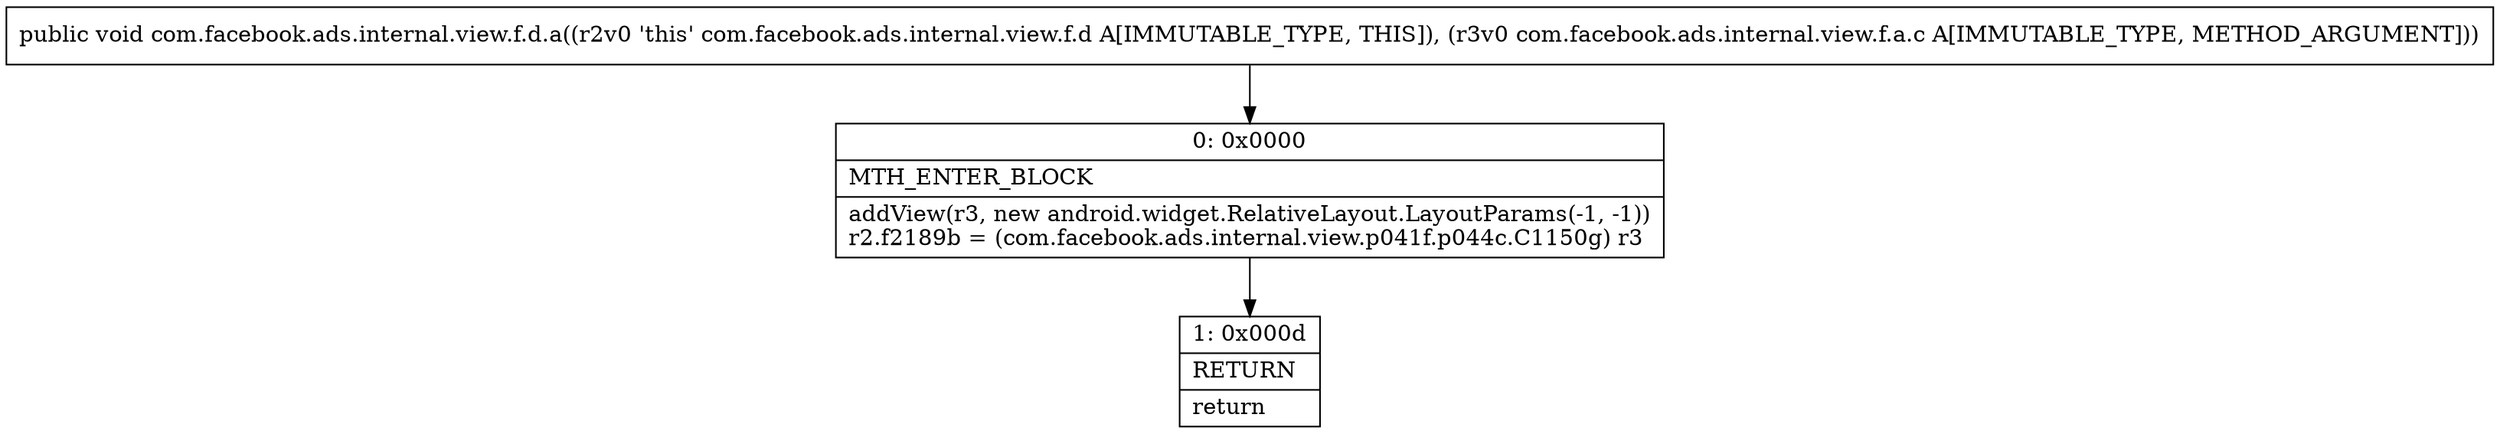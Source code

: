 digraph "CFG forcom.facebook.ads.internal.view.f.d.a(Lcom\/facebook\/ads\/internal\/view\/f\/a\/c;)V" {
Node_0 [shape=record,label="{0\:\ 0x0000|MTH_ENTER_BLOCK\l|addView(r3, new android.widget.RelativeLayout.LayoutParams(\-1, \-1))\lr2.f2189b = (com.facebook.ads.internal.view.p041f.p044c.C1150g) r3\l}"];
Node_1 [shape=record,label="{1\:\ 0x000d|RETURN\l|return\l}"];
MethodNode[shape=record,label="{public void com.facebook.ads.internal.view.f.d.a((r2v0 'this' com.facebook.ads.internal.view.f.d A[IMMUTABLE_TYPE, THIS]), (r3v0 com.facebook.ads.internal.view.f.a.c A[IMMUTABLE_TYPE, METHOD_ARGUMENT])) }"];
MethodNode -> Node_0;
Node_0 -> Node_1;
}

